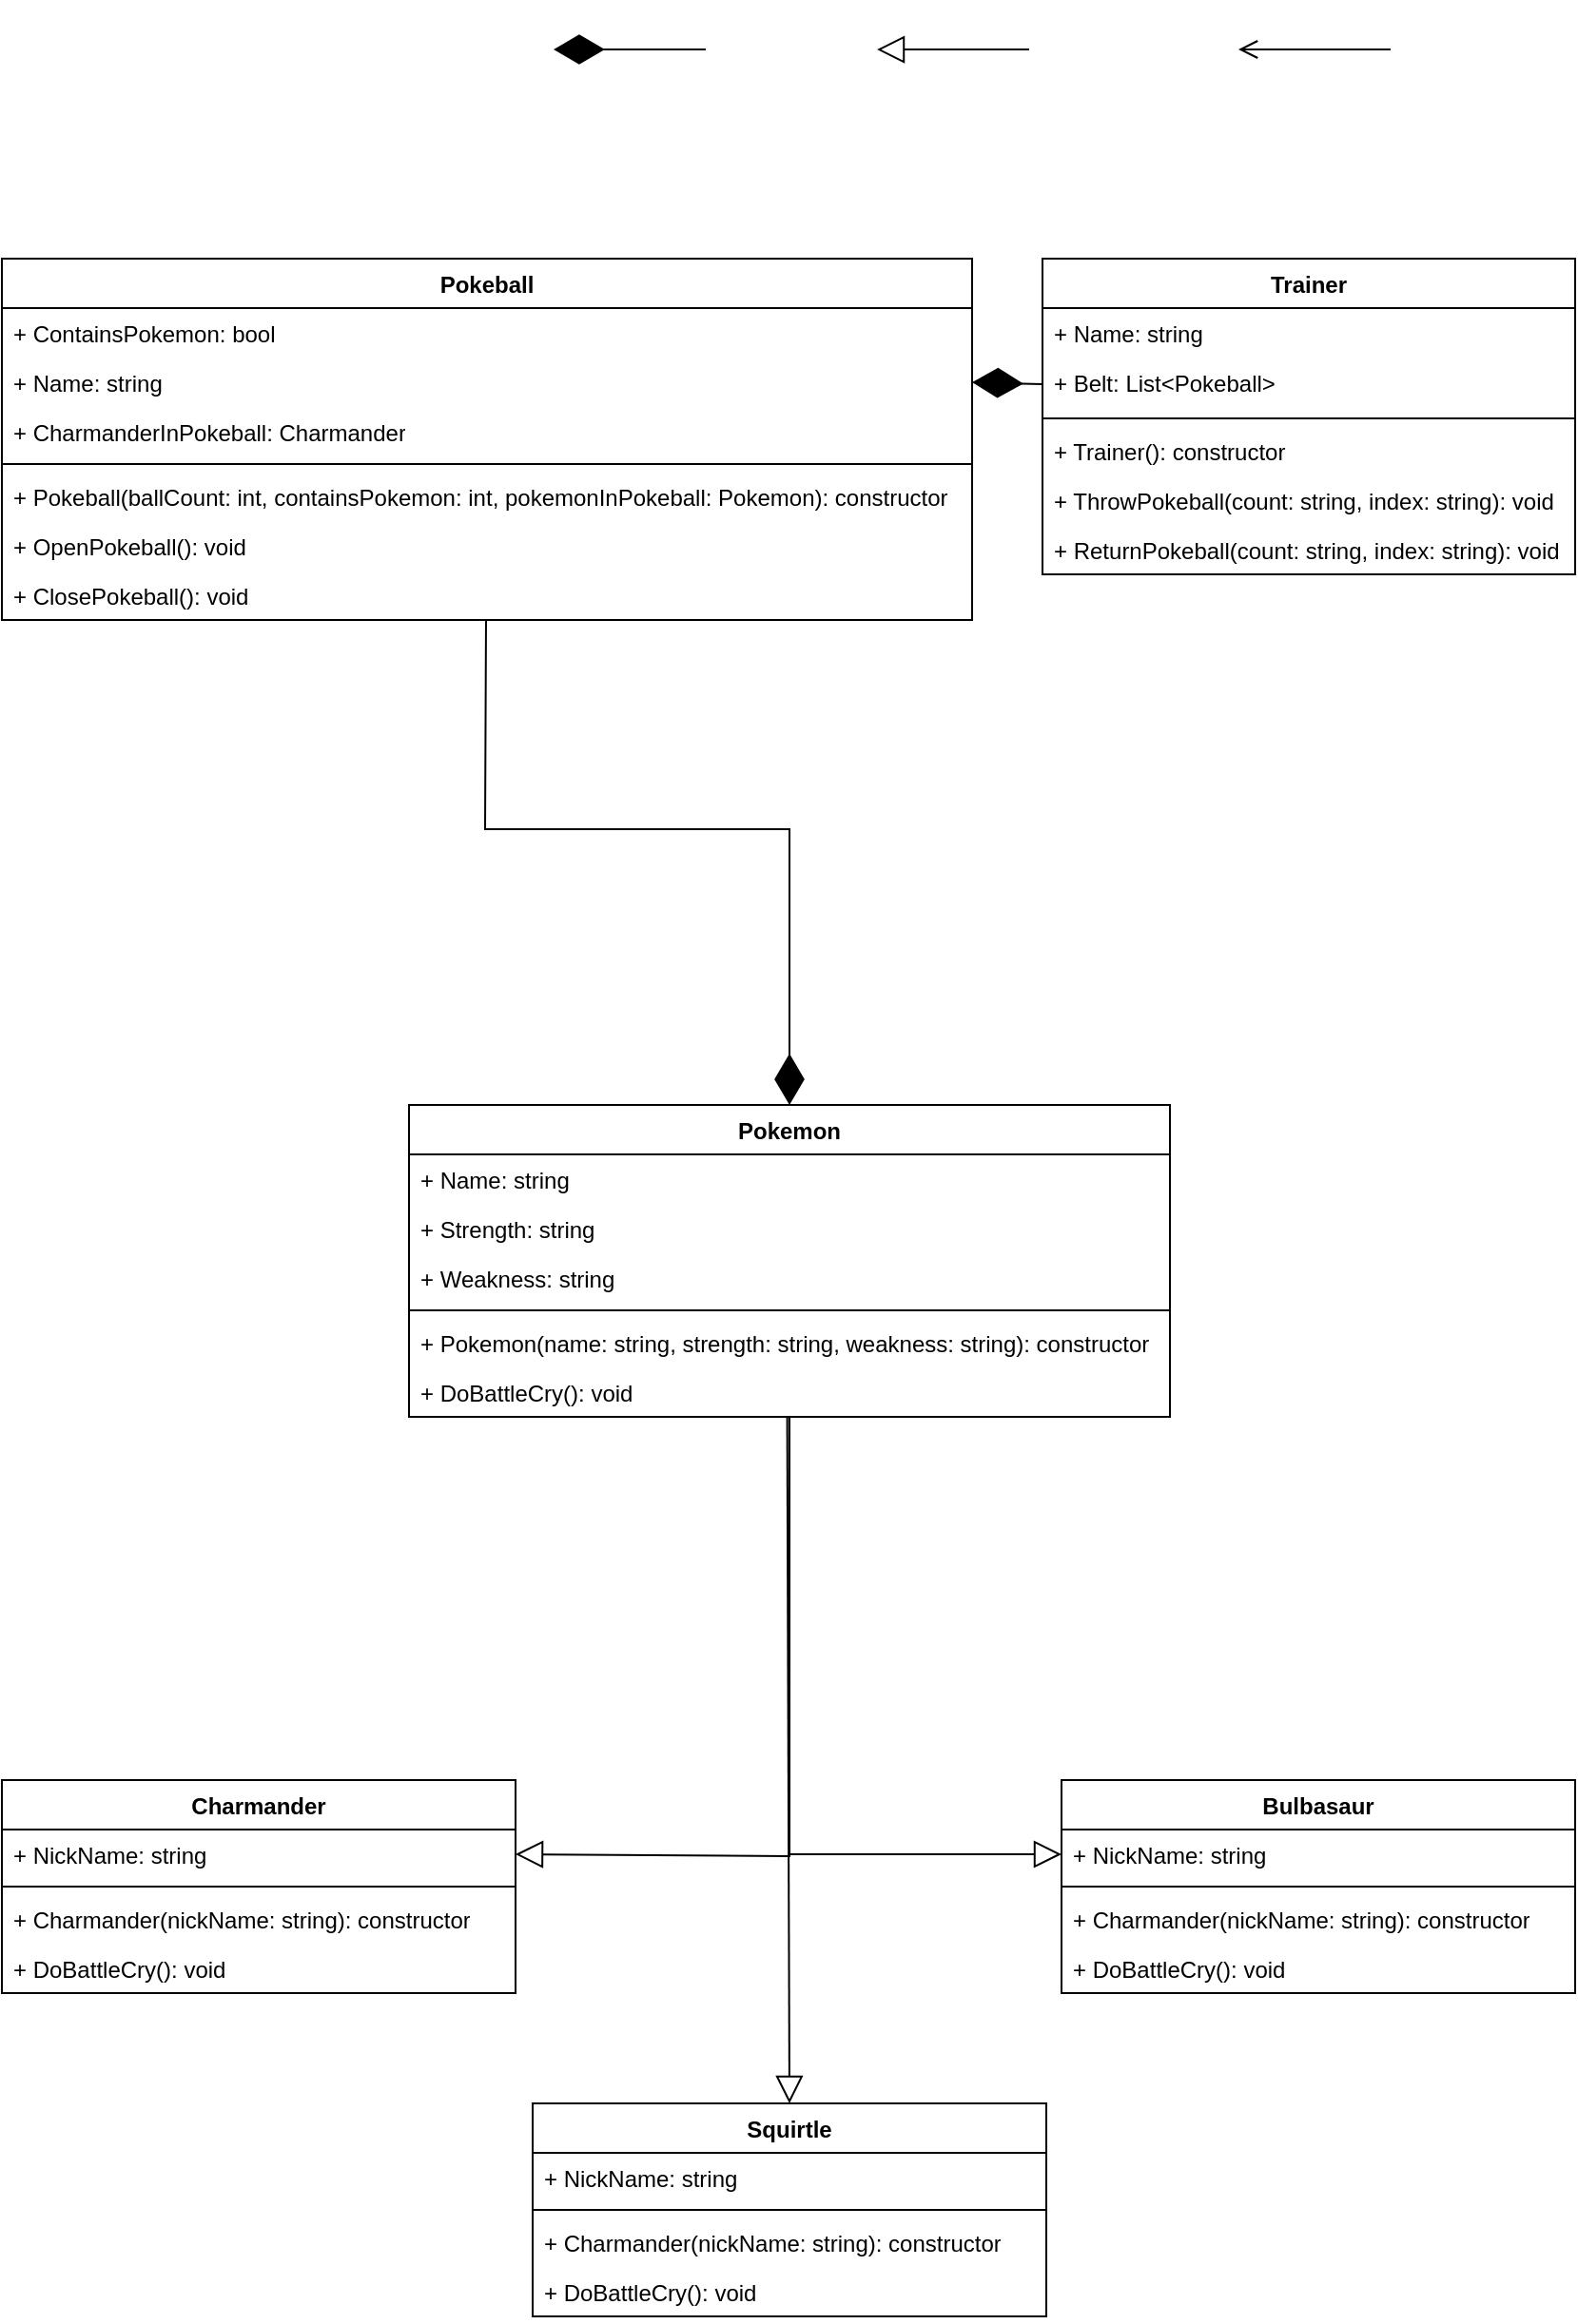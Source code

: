<mxfile version="26.0.16">
  <diagram name="Page-1" id="kyZQNNxcH7qPZ4VOgdJR">
    <mxGraphModel dx="1234" dy="1250" grid="1" gridSize="10" guides="1" tooltips="1" connect="1" arrows="1" fold="1" page="1" pageScale="1" pageWidth="827" pageHeight="1169" math="0" shadow="0">
      <root>
        <mxCell id="0" />
        <mxCell id="1" parent="0" />
        <mxCell id="ttjxa2PPNpsRS-e89n8_-1" value="" style="endArrow=diamondThin;endFill=1;endSize=24;html=1;rounded=0;exitX=0;exitY=0.5;exitDx=0;exitDy=0;entryX=1;entryY=0.5;entryDx=0;entryDy=0;" parent="1" edge="1">
          <mxGeometry width="160" relative="1" as="geometry">
            <mxPoint x="370" y="30" as="sourcePoint" />
            <mxPoint x="290" y="30" as="targetPoint" />
          </mxGeometry>
        </mxCell>
        <mxCell id="ttjxa2PPNpsRS-e89n8_-3" value="" style="endArrow=block;endFill=0;endSize=12;html=1;rounded=0;exitX=0;exitY=0.5;exitDx=0;exitDy=0;entryX=1;entryY=0.5;entryDx=0;entryDy=0;" parent="1" edge="1">
          <mxGeometry width="160" relative="1" as="geometry">
            <mxPoint x="540" y="30.0" as="sourcePoint" />
            <mxPoint x="460" y="30.02" as="targetPoint" />
          </mxGeometry>
        </mxCell>
        <mxCell id="dCA4v8sNwDL7ZRa2vp4m-9" value="Trainer" style="swimlane;fontStyle=1;align=center;verticalAlign=top;childLayout=stackLayout;horizontal=1;startSize=26;horizontalStack=0;resizeParent=1;resizeParentMax=0;resizeLast=0;collapsible=1;marginBottom=0;whiteSpace=wrap;html=1;" parent="1" vertex="1">
          <mxGeometry x="547" y="140" width="280" height="166" as="geometry" />
        </mxCell>
        <mxCell id="dCA4v8sNwDL7ZRa2vp4m-10" value="+ Name: string" style="text;strokeColor=none;fillColor=none;align=left;verticalAlign=top;spacingLeft=4;spacingRight=4;overflow=hidden;rotatable=0;points=[[0,0.5],[1,0.5]];portConstraint=eastwest;whiteSpace=wrap;html=1;" parent="dCA4v8sNwDL7ZRa2vp4m-9" vertex="1">
          <mxGeometry y="26" width="280" height="26" as="geometry" />
        </mxCell>
        <mxCell id="dCA4v8sNwDL7ZRa2vp4m-13" value="+ Belt: List&amp;lt;Pokeball&amp;gt;" style="text;strokeColor=none;fillColor=none;align=left;verticalAlign=top;spacingLeft=4;spacingRight=4;overflow=hidden;rotatable=0;points=[[0,0.5],[1,0.5]];portConstraint=eastwest;whiteSpace=wrap;html=1;" parent="dCA4v8sNwDL7ZRa2vp4m-9" vertex="1">
          <mxGeometry y="52" width="280" height="28" as="geometry" />
        </mxCell>
        <mxCell id="dCA4v8sNwDL7ZRa2vp4m-11" value="" style="line;strokeWidth=1;fillColor=none;align=left;verticalAlign=middle;spacingTop=-1;spacingLeft=3;spacingRight=3;rotatable=0;labelPosition=right;points=[];portConstraint=eastwest;strokeColor=inherit;" parent="dCA4v8sNwDL7ZRa2vp4m-9" vertex="1">
          <mxGeometry y="80" width="280" height="8" as="geometry" />
        </mxCell>
        <mxCell id="dCA4v8sNwDL7ZRa2vp4m-12" value="+ Trainer(): constructor" style="text;strokeColor=none;fillColor=none;align=left;verticalAlign=top;spacingLeft=4;spacingRight=4;overflow=hidden;rotatable=0;points=[[0,0.5],[1,0.5]];portConstraint=eastwest;whiteSpace=wrap;html=1;" parent="dCA4v8sNwDL7ZRa2vp4m-9" vertex="1">
          <mxGeometry y="88" width="280" height="26" as="geometry" />
        </mxCell>
        <mxCell id="dCA4v8sNwDL7ZRa2vp4m-20" value="+ ThrowPokeball(count: string, index: string): void" style="text;strokeColor=none;fillColor=none;align=left;verticalAlign=top;spacingLeft=4;spacingRight=4;overflow=hidden;rotatable=0;points=[[0,0.5],[1,0.5]];portConstraint=eastwest;whiteSpace=wrap;html=1;" parent="dCA4v8sNwDL7ZRa2vp4m-9" vertex="1">
          <mxGeometry y="114" width="280" height="26" as="geometry" />
        </mxCell>
        <mxCell id="VxnnX8TcJplkyzklIBSt-2" value="+ ReturnPokeball(count: string, index: string): void" style="text;strokeColor=none;fillColor=none;align=left;verticalAlign=top;spacingLeft=4;spacingRight=4;overflow=hidden;rotatable=0;points=[[0,0.5],[1,0.5]];portConstraint=eastwest;whiteSpace=wrap;html=1;" parent="dCA4v8sNwDL7ZRa2vp4m-9" vertex="1">
          <mxGeometry y="140" width="280" height="26" as="geometry" />
        </mxCell>
        <mxCell id="dCA4v8sNwDL7ZRa2vp4m-25" value="Pokeball" style="swimlane;fontStyle=1;align=center;verticalAlign=top;childLayout=stackLayout;horizontal=1;startSize=26;horizontalStack=0;resizeParent=1;resizeParentMax=0;resizeLast=0;collapsible=1;marginBottom=0;whiteSpace=wrap;html=1;" parent="1" vertex="1">
          <mxGeometry y="140" width="510" height="190" as="geometry" />
        </mxCell>
        <mxCell id="dCA4v8sNwDL7ZRa2vp4m-26" value="+ ContainsPokemon: bool" style="text;strokeColor=none;fillColor=none;align=left;verticalAlign=top;spacingLeft=4;spacingRight=4;overflow=hidden;rotatable=0;points=[[0,0.5],[1,0.5]];portConstraint=eastwest;whiteSpace=wrap;html=1;" parent="dCA4v8sNwDL7ZRa2vp4m-25" vertex="1">
          <mxGeometry y="26" width="510" height="26" as="geometry" />
        </mxCell>
        <mxCell id="dCA4v8sNwDL7ZRa2vp4m-29" value="+ Name: string" style="text;strokeColor=none;fillColor=none;align=left;verticalAlign=top;spacingLeft=4;spacingRight=4;overflow=hidden;rotatable=0;points=[[0,0.5],[1,0.5]];portConstraint=eastwest;whiteSpace=wrap;html=1;" parent="dCA4v8sNwDL7ZRa2vp4m-25" vertex="1">
          <mxGeometry y="52" width="510" height="26" as="geometry" />
        </mxCell>
        <mxCell id="dCA4v8sNwDL7ZRa2vp4m-30" value="+ CharmanderInPokeball: Charmander" style="text;strokeColor=none;fillColor=none;align=left;verticalAlign=top;spacingLeft=4;spacingRight=4;overflow=hidden;rotatable=0;points=[[0,0.5],[1,0.5]];portConstraint=eastwest;whiteSpace=wrap;html=1;" parent="dCA4v8sNwDL7ZRa2vp4m-25" vertex="1">
          <mxGeometry y="78" width="510" height="26" as="geometry" />
        </mxCell>
        <mxCell id="dCA4v8sNwDL7ZRa2vp4m-27" value="" style="line;strokeWidth=1;fillColor=none;align=left;verticalAlign=middle;spacingTop=-1;spacingLeft=3;spacingRight=3;rotatable=0;labelPosition=right;points=[];portConstraint=eastwest;strokeColor=inherit;" parent="dCA4v8sNwDL7ZRa2vp4m-25" vertex="1">
          <mxGeometry y="104" width="510" height="8" as="geometry" />
        </mxCell>
        <mxCell id="dCA4v8sNwDL7ZRa2vp4m-28" value="+ Pokeball(ballCount: int, containsPokemon: int, pokemonInPokeball: Pokemon): constructor" style="text;strokeColor=none;fillColor=none;align=left;verticalAlign=top;spacingLeft=4;spacingRight=4;overflow=hidden;rotatable=0;points=[[0,0.5],[1,0.5]];portConstraint=eastwest;whiteSpace=wrap;html=1;" parent="dCA4v8sNwDL7ZRa2vp4m-25" vertex="1">
          <mxGeometry y="112" width="510" height="26" as="geometry" />
        </mxCell>
        <mxCell id="dCA4v8sNwDL7ZRa2vp4m-31" value="+ OpenPokeball(): void" style="text;strokeColor=none;fillColor=none;align=left;verticalAlign=top;spacingLeft=4;spacingRight=4;overflow=hidden;rotatable=0;points=[[0,0.5],[1,0.5]];portConstraint=eastwest;whiteSpace=wrap;html=1;" parent="dCA4v8sNwDL7ZRa2vp4m-25" vertex="1">
          <mxGeometry y="138" width="510" height="26" as="geometry" />
        </mxCell>
        <mxCell id="VxnnX8TcJplkyzklIBSt-1" value="+ ClosePokeball(): void" style="text;strokeColor=none;fillColor=none;align=left;verticalAlign=top;spacingLeft=4;spacingRight=4;overflow=hidden;rotatable=0;points=[[0,0.5],[1,0.5]];portConstraint=eastwest;whiteSpace=wrap;html=1;" parent="dCA4v8sNwDL7ZRa2vp4m-25" vertex="1">
          <mxGeometry y="164" width="510" height="26" as="geometry" />
        </mxCell>
        <mxCell id="dCA4v8sNwDL7ZRa2vp4m-38" value="Charmander" style="swimlane;fontStyle=1;align=center;verticalAlign=top;childLayout=stackLayout;horizontal=1;startSize=26;horizontalStack=0;resizeParent=1;resizeParentMax=0;resizeLast=0;collapsible=1;marginBottom=0;whiteSpace=wrap;html=1;" parent="1" vertex="1">
          <mxGeometry y="940" width="270" height="112" as="geometry" />
        </mxCell>
        <mxCell id="dCA4v8sNwDL7ZRa2vp4m-39" value="+ NickName: string" style="text;strokeColor=none;fillColor=none;align=left;verticalAlign=top;spacingLeft=4;spacingRight=4;overflow=hidden;rotatable=0;points=[[0,0.5],[1,0.5]];portConstraint=eastwest;whiteSpace=wrap;html=1;" parent="dCA4v8sNwDL7ZRa2vp4m-38" vertex="1">
          <mxGeometry y="26" width="270" height="26" as="geometry" />
        </mxCell>
        <mxCell id="dCA4v8sNwDL7ZRa2vp4m-40" value="" style="line;strokeWidth=1;fillColor=none;align=left;verticalAlign=middle;spacingTop=-1;spacingLeft=3;spacingRight=3;rotatable=0;labelPosition=right;points=[];portConstraint=eastwest;strokeColor=inherit;" parent="dCA4v8sNwDL7ZRa2vp4m-38" vertex="1">
          <mxGeometry y="52" width="270" height="8" as="geometry" />
        </mxCell>
        <mxCell id="dCA4v8sNwDL7ZRa2vp4m-41" value="+ Charmander(nickName: string): constructor" style="text;strokeColor=none;fillColor=none;align=left;verticalAlign=top;spacingLeft=4;spacingRight=4;overflow=hidden;rotatable=0;points=[[0,0.5],[1,0.5]];portConstraint=eastwest;whiteSpace=wrap;html=1;" parent="dCA4v8sNwDL7ZRa2vp4m-38" vertex="1">
          <mxGeometry y="60" width="270" height="26" as="geometry" />
        </mxCell>
        <mxCell id="dCA4v8sNwDL7ZRa2vp4m-44" value="+ DoBattleCry(): void" style="text;strokeColor=none;fillColor=none;align=left;verticalAlign=top;spacingLeft=4;spacingRight=4;overflow=hidden;rotatable=0;points=[[0,0.5],[1,0.5]];portConstraint=eastwest;whiteSpace=wrap;html=1;" parent="dCA4v8sNwDL7ZRa2vp4m-38" vertex="1">
          <mxGeometry y="86" width="270" height="26" as="geometry" />
        </mxCell>
        <mxCell id="VxnnX8TcJplkyzklIBSt-5" value="" style="endArrow=diamondThin;endFill=1;endSize=24;html=1;rounded=0;entryX=0.5;entryY=0;entryDx=0;entryDy=0;exitX=0.499;exitY=1;exitDx=0;exitDy=0;exitPerimeter=0;" parent="1" source="VxnnX8TcJplkyzklIBSt-1" target="Jbp9__uf-buc5pQQ3XPe-1" edge="1">
          <mxGeometry width="160" relative="1" as="geometry">
            <mxPoint x="290" y="360" as="sourcePoint" />
            <mxPoint x="200" y="745" as="targetPoint" />
            <Array as="points">
              <mxPoint x="254" y="440" />
              <mxPoint x="414" y="440" />
            </Array>
          </mxGeometry>
        </mxCell>
        <mxCell id="VxnnX8TcJplkyzklIBSt-6" value="" style="endArrow=diamondThin;endFill=1;endSize=24;html=1;rounded=0;exitX=0;exitY=0.5;exitDx=0;exitDy=0;entryX=1;entryY=0.5;entryDx=0;entryDy=0;" parent="1" source="dCA4v8sNwDL7ZRa2vp4m-13" target="dCA4v8sNwDL7ZRa2vp4m-29" edge="1">
          <mxGeometry width="160" relative="1" as="geometry">
            <mxPoint x="370" y="50" as="sourcePoint" />
            <mxPoint x="290" y="50" as="targetPoint" />
          </mxGeometry>
        </mxCell>
        <mxCell id="Jbp9__uf-buc5pQQ3XPe-1" value="Pokemon" style="swimlane;fontStyle=1;align=center;verticalAlign=top;childLayout=stackLayout;horizontal=1;startSize=26;horizontalStack=0;resizeParent=1;resizeParentMax=0;resizeLast=0;collapsible=1;marginBottom=0;whiteSpace=wrap;html=1;" vertex="1" parent="1">
          <mxGeometry x="214" y="585" width="400" height="164" as="geometry" />
        </mxCell>
        <mxCell id="Jbp9__uf-buc5pQQ3XPe-2" value="+ Name: string" style="text;strokeColor=none;fillColor=none;align=left;verticalAlign=top;spacingLeft=4;spacingRight=4;overflow=hidden;rotatable=0;points=[[0,0.5],[1,0.5]];portConstraint=eastwest;whiteSpace=wrap;html=1;" vertex="1" parent="Jbp9__uf-buc5pQQ3XPe-1">
          <mxGeometry y="26" width="400" height="26" as="geometry" />
        </mxCell>
        <mxCell id="Jbp9__uf-buc5pQQ3XPe-5" value="+ Strength: string" style="text;strokeColor=none;fillColor=none;align=left;verticalAlign=top;spacingLeft=4;spacingRight=4;overflow=hidden;rotatable=0;points=[[0,0.5],[1,0.5]];portConstraint=eastwest;whiteSpace=wrap;html=1;" vertex="1" parent="Jbp9__uf-buc5pQQ3XPe-1">
          <mxGeometry y="52" width="400" height="26" as="geometry" />
        </mxCell>
        <mxCell id="Jbp9__uf-buc5pQQ3XPe-6" value="+ Weakness: string" style="text;strokeColor=none;fillColor=none;align=left;verticalAlign=top;spacingLeft=4;spacingRight=4;overflow=hidden;rotatable=0;points=[[0,0.5],[1,0.5]];portConstraint=eastwest;whiteSpace=wrap;html=1;" vertex="1" parent="Jbp9__uf-buc5pQQ3XPe-1">
          <mxGeometry y="78" width="400" height="26" as="geometry" />
        </mxCell>
        <mxCell id="Jbp9__uf-buc5pQQ3XPe-3" value="" style="line;strokeWidth=1;fillColor=none;align=left;verticalAlign=middle;spacingTop=-1;spacingLeft=3;spacingRight=3;rotatable=0;labelPosition=right;points=[];portConstraint=eastwest;strokeColor=inherit;" vertex="1" parent="Jbp9__uf-buc5pQQ3XPe-1">
          <mxGeometry y="104" width="400" height="8" as="geometry" />
        </mxCell>
        <mxCell id="Jbp9__uf-buc5pQQ3XPe-4" value="+ Pokemon(name: string, strength: string, weakness: string): constructor" style="text;strokeColor=none;fillColor=none;align=left;verticalAlign=top;spacingLeft=4;spacingRight=4;overflow=hidden;rotatable=0;points=[[0,0.5],[1,0.5]];portConstraint=eastwest;whiteSpace=wrap;html=1;" vertex="1" parent="Jbp9__uf-buc5pQQ3XPe-1">
          <mxGeometry y="112" width="400" height="26" as="geometry" />
        </mxCell>
        <mxCell id="Jbp9__uf-buc5pQQ3XPe-7" value="+ DoBattleCry(): void" style="text;strokeColor=none;fillColor=none;align=left;verticalAlign=top;spacingLeft=4;spacingRight=4;overflow=hidden;rotatable=0;points=[[0,0.5],[1,0.5]];portConstraint=eastwest;whiteSpace=wrap;html=1;" vertex="1" parent="Jbp9__uf-buc5pQQ3XPe-1">
          <mxGeometry y="138" width="400" height="26" as="geometry" />
        </mxCell>
        <mxCell id="Jbp9__uf-buc5pQQ3XPe-11" value="" style="html=1;verticalAlign=bottom;endArrow=open;endSize=8;curved=0;rounded=0;" edge="1" parent="1">
          <mxGeometry relative="1" as="geometry">
            <mxPoint x="730" y="30" as="sourcePoint" />
            <mxPoint x="650" y="30" as="targetPoint" />
          </mxGeometry>
        </mxCell>
        <mxCell id="Jbp9__uf-buc5pQQ3XPe-12" value="Squirtle" style="swimlane;fontStyle=1;align=center;verticalAlign=top;childLayout=stackLayout;horizontal=1;startSize=26;horizontalStack=0;resizeParent=1;resizeParentMax=0;resizeLast=0;collapsible=1;marginBottom=0;whiteSpace=wrap;html=1;" vertex="1" parent="1">
          <mxGeometry x="279" y="1110" width="270" height="112" as="geometry" />
        </mxCell>
        <mxCell id="Jbp9__uf-buc5pQQ3XPe-13" value="+ NickName: string" style="text;strokeColor=none;fillColor=none;align=left;verticalAlign=top;spacingLeft=4;spacingRight=4;overflow=hidden;rotatable=0;points=[[0,0.5],[1,0.5]];portConstraint=eastwest;whiteSpace=wrap;html=1;" vertex="1" parent="Jbp9__uf-buc5pQQ3XPe-12">
          <mxGeometry y="26" width="270" height="26" as="geometry" />
        </mxCell>
        <mxCell id="Jbp9__uf-buc5pQQ3XPe-14" value="" style="line;strokeWidth=1;fillColor=none;align=left;verticalAlign=middle;spacingTop=-1;spacingLeft=3;spacingRight=3;rotatable=0;labelPosition=right;points=[];portConstraint=eastwest;strokeColor=inherit;" vertex="1" parent="Jbp9__uf-buc5pQQ3XPe-12">
          <mxGeometry y="52" width="270" height="8" as="geometry" />
        </mxCell>
        <mxCell id="Jbp9__uf-buc5pQQ3XPe-15" value="+ Charmander(nickName: string): constructor" style="text;strokeColor=none;fillColor=none;align=left;verticalAlign=top;spacingLeft=4;spacingRight=4;overflow=hidden;rotatable=0;points=[[0,0.5],[1,0.5]];portConstraint=eastwest;whiteSpace=wrap;html=1;" vertex="1" parent="Jbp9__uf-buc5pQQ3XPe-12">
          <mxGeometry y="60" width="270" height="26" as="geometry" />
        </mxCell>
        <mxCell id="Jbp9__uf-buc5pQQ3XPe-16" value="+ DoBattleCry(): void" style="text;strokeColor=none;fillColor=none;align=left;verticalAlign=top;spacingLeft=4;spacingRight=4;overflow=hidden;rotatable=0;points=[[0,0.5],[1,0.5]];portConstraint=eastwest;whiteSpace=wrap;html=1;" vertex="1" parent="Jbp9__uf-buc5pQQ3XPe-12">
          <mxGeometry y="86" width="270" height="26" as="geometry" />
        </mxCell>
        <mxCell id="Jbp9__uf-buc5pQQ3XPe-17" value="Bulbasaur" style="swimlane;fontStyle=1;align=center;verticalAlign=top;childLayout=stackLayout;horizontal=1;startSize=26;horizontalStack=0;resizeParent=1;resizeParentMax=0;resizeLast=0;collapsible=1;marginBottom=0;whiteSpace=wrap;html=1;" vertex="1" parent="1">
          <mxGeometry x="557" y="940" width="270" height="112" as="geometry" />
        </mxCell>
        <mxCell id="Jbp9__uf-buc5pQQ3XPe-18" value="+ NickName: string" style="text;strokeColor=none;fillColor=none;align=left;verticalAlign=top;spacingLeft=4;spacingRight=4;overflow=hidden;rotatable=0;points=[[0,0.5],[1,0.5]];portConstraint=eastwest;whiteSpace=wrap;html=1;" vertex="1" parent="Jbp9__uf-buc5pQQ3XPe-17">
          <mxGeometry y="26" width="270" height="26" as="geometry" />
        </mxCell>
        <mxCell id="Jbp9__uf-buc5pQQ3XPe-19" value="" style="line;strokeWidth=1;fillColor=none;align=left;verticalAlign=middle;spacingTop=-1;spacingLeft=3;spacingRight=3;rotatable=0;labelPosition=right;points=[];portConstraint=eastwest;strokeColor=inherit;" vertex="1" parent="Jbp9__uf-buc5pQQ3XPe-17">
          <mxGeometry y="52" width="270" height="8" as="geometry" />
        </mxCell>
        <mxCell id="Jbp9__uf-buc5pQQ3XPe-20" value="+ Charmander(nickName: string): constructor" style="text;strokeColor=none;fillColor=none;align=left;verticalAlign=top;spacingLeft=4;spacingRight=4;overflow=hidden;rotatable=0;points=[[0,0.5],[1,0.5]];portConstraint=eastwest;whiteSpace=wrap;html=1;" vertex="1" parent="Jbp9__uf-buc5pQQ3XPe-17">
          <mxGeometry y="60" width="270" height="26" as="geometry" />
        </mxCell>
        <mxCell id="Jbp9__uf-buc5pQQ3XPe-21" value="+ DoBattleCry(): void" style="text;strokeColor=none;fillColor=none;align=left;verticalAlign=top;spacingLeft=4;spacingRight=4;overflow=hidden;rotatable=0;points=[[0,0.5],[1,0.5]];portConstraint=eastwest;whiteSpace=wrap;html=1;" vertex="1" parent="Jbp9__uf-buc5pQQ3XPe-17">
          <mxGeometry y="86" width="270" height="26" as="geometry" />
        </mxCell>
        <mxCell id="Jbp9__uf-buc5pQQ3XPe-22" value="" style="endArrow=block;endFill=0;endSize=12;html=1;rounded=0;entryX=0.5;entryY=0;entryDx=0;entryDy=0;exitX=0.497;exitY=1.005;exitDx=0;exitDy=0;exitPerimeter=0;" edge="1" parent="1" source="Jbp9__uf-buc5pQQ3XPe-7" target="Jbp9__uf-buc5pQQ3XPe-12">
          <mxGeometry width="160" relative="1" as="geometry">
            <mxPoint x="440" y="790" as="sourcePoint" />
            <mxPoint x="390" y="860.02" as="targetPoint" />
          </mxGeometry>
        </mxCell>
        <mxCell id="Jbp9__uf-buc5pQQ3XPe-23" value="" style="endArrow=block;endFill=0;endSize=12;html=1;rounded=0;entryX=1;entryY=0.5;entryDx=0;entryDy=0;exitX=0.497;exitY=1.005;exitDx=0;exitDy=0;exitPerimeter=0;" edge="1" parent="1" target="dCA4v8sNwDL7ZRa2vp4m-39">
          <mxGeometry width="160" relative="1" as="geometry">
            <mxPoint x="414" y="749" as="sourcePoint" />
            <mxPoint x="415" y="1110" as="targetPoint" />
            <Array as="points">
              <mxPoint x="414" y="980" />
            </Array>
          </mxGeometry>
        </mxCell>
        <mxCell id="Jbp9__uf-buc5pQQ3XPe-24" value="" style="endArrow=block;endFill=0;endSize=12;html=1;rounded=0;entryX=0;entryY=0.5;entryDx=0;entryDy=0;exitX=0.497;exitY=1.005;exitDx=0;exitDy=0;exitPerimeter=0;" edge="1" parent="1" target="Jbp9__uf-buc5pQQ3XPe-18">
          <mxGeometry width="160" relative="1" as="geometry">
            <mxPoint x="414" y="749" as="sourcePoint" />
            <mxPoint x="415" y="1110" as="targetPoint" />
            <Array as="points">
              <mxPoint x="414" y="979" />
            </Array>
          </mxGeometry>
        </mxCell>
      </root>
    </mxGraphModel>
  </diagram>
</mxfile>
